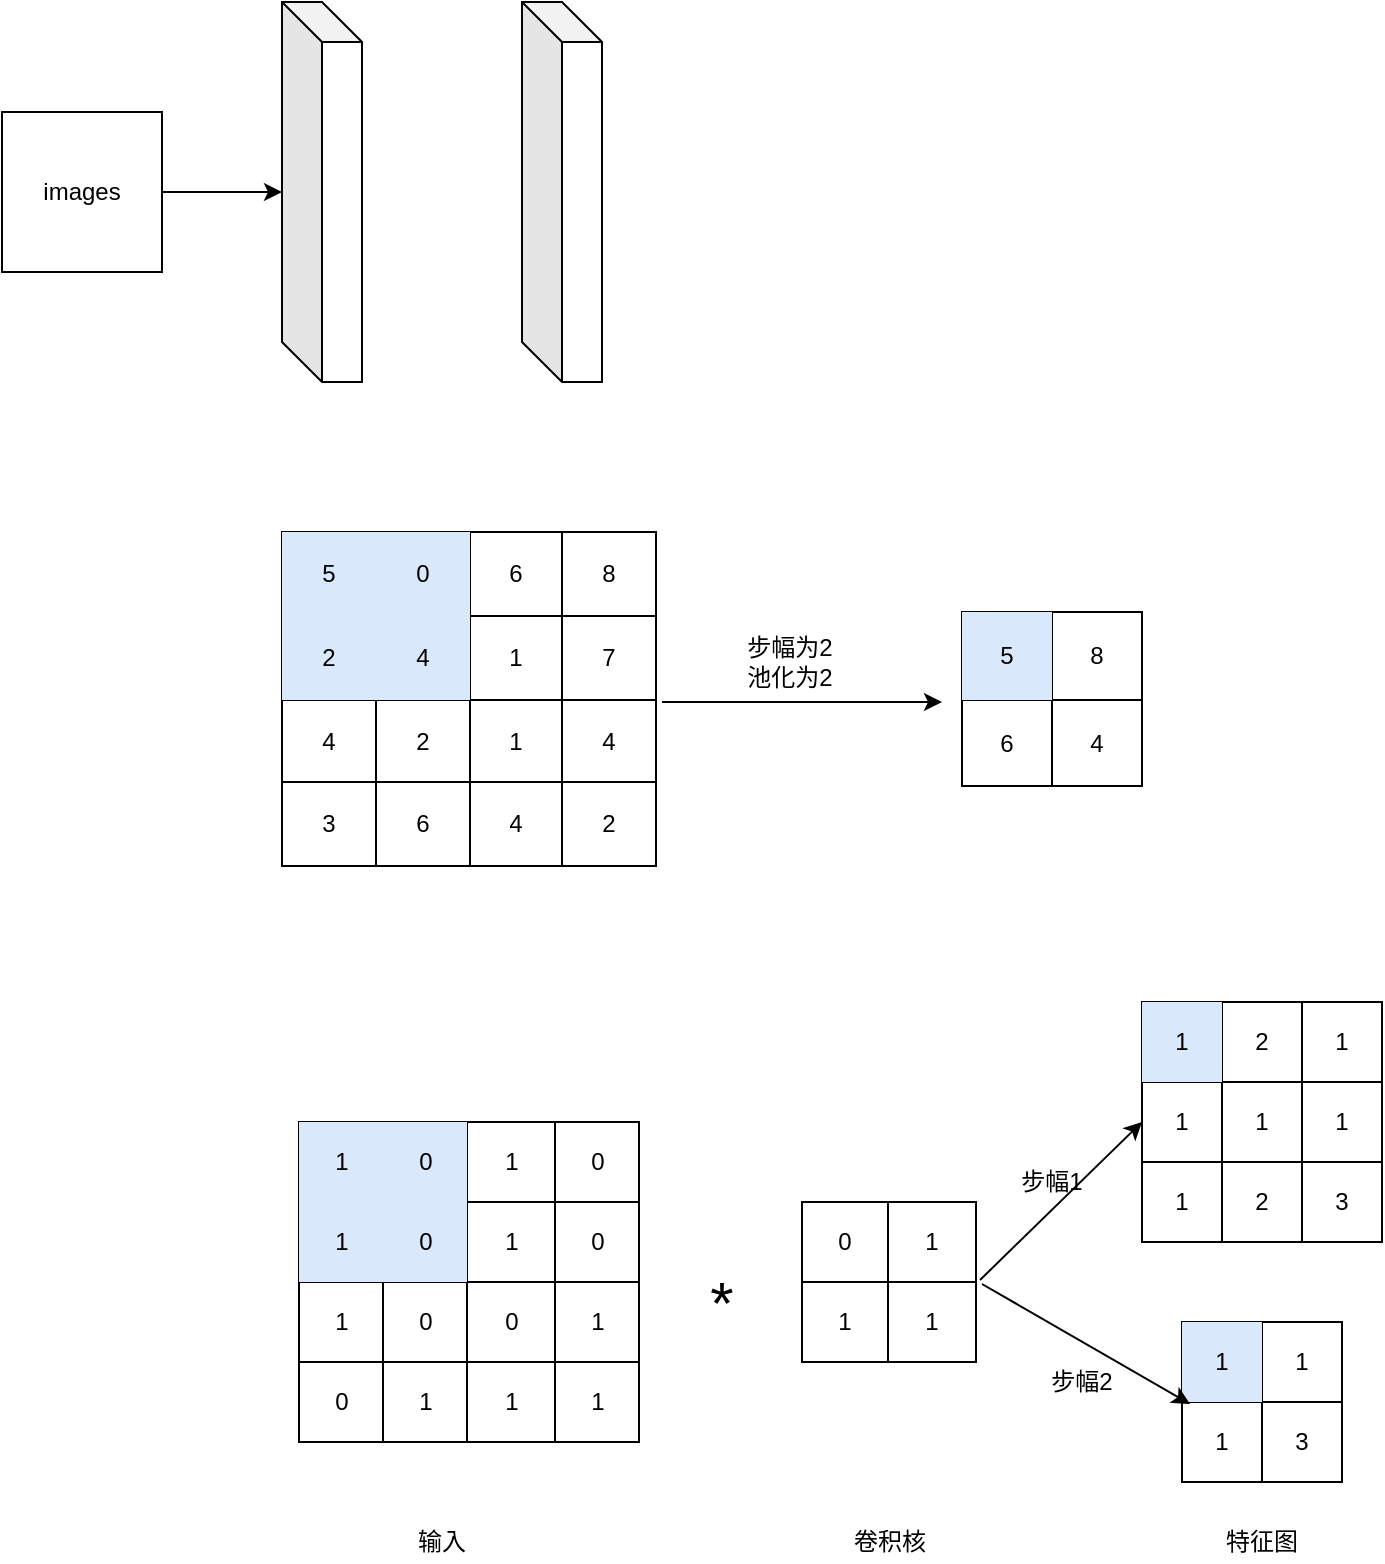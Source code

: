<mxfile version="14.6.6" type="github">
  <diagram id="D8NKPkmcu6wGCr2dgx6K" name="Page-1">
    <mxGraphModel dx="942" dy="624" grid="1" gridSize="10" guides="1" tooltips="1" connect="1" arrows="1" fold="1" page="1" pageScale="1" pageWidth="827" pageHeight="1169" math="0" shadow="0">
      <root>
        <mxCell id="0" />
        <mxCell id="1" parent="0" />
        <mxCell id="2i0SkZTzkGKYEWNCyZpg-1" value="" style="shape=cube;whiteSpace=wrap;html=1;boundedLbl=1;backgroundOutline=1;darkOpacity=0.05;darkOpacity2=0.1;" vertex="1" parent="1">
          <mxGeometry x="160" y="200" width="40" height="190" as="geometry" />
        </mxCell>
        <mxCell id="2i0SkZTzkGKYEWNCyZpg-2" value="images" style="whiteSpace=wrap;html=1;aspect=fixed;" vertex="1" parent="1">
          <mxGeometry x="20" y="255" width="80" height="80" as="geometry" />
        </mxCell>
        <mxCell id="2i0SkZTzkGKYEWNCyZpg-3" value="" style="endArrow=classic;html=1;" edge="1" parent="1" source="2i0SkZTzkGKYEWNCyZpg-2" target="2i0SkZTzkGKYEWNCyZpg-1">
          <mxGeometry width="50" height="50" relative="1" as="geometry">
            <mxPoint x="110" y="350" as="sourcePoint" />
            <mxPoint x="160" y="300" as="targetPoint" />
          </mxGeometry>
        </mxCell>
        <mxCell id="2i0SkZTzkGKYEWNCyZpg-4" value="" style="shape=cube;whiteSpace=wrap;html=1;boundedLbl=1;backgroundOutline=1;darkOpacity=0.05;darkOpacity2=0.1;" vertex="1" parent="1">
          <mxGeometry x="280" y="200" width="40" height="190" as="geometry" />
        </mxCell>
        <mxCell id="2i0SkZTzkGKYEWNCyZpg-5" value="" style="shape=table;html=1;whiteSpace=wrap;startSize=0;container=1;collapsible=0;childLayout=tableLayout;" vertex="1" parent="1">
          <mxGeometry x="160" y="465" width="187" height="167" as="geometry" />
        </mxCell>
        <mxCell id="2i0SkZTzkGKYEWNCyZpg-38" style="shape=partialRectangle;html=1;whiteSpace=wrap;collapsible=0;dropTarget=0;pointerEvents=0;fillColor=none;top=0;left=0;bottom=0;right=0;points=[[0,0.5],[1,0.5]];portConstraint=eastwest;" vertex="1" parent="2i0SkZTzkGKYEWNCyZpg-5">
          <mxGeometry width="187" height="42" as="geometry" />
        </mxCell>
        <mxCell id="2i0SkZTzkGKYEWNCyZpg-39" value="5" style="shape=partialRectangle;html=1;whiteSpace=wrap;connectable=0;fillColor=#dae8fc;top=0;left=0;bottom=0;right=0;overflow=hidden;strokeColor=#6c8ebf;" vertex="1" parent="2i0SkZTzkGKYEWNCyZpg-38">
          <mxGeometry width="47" height="42" as="geometry" />
        </mxCell>
        <mxCell id="2i0SkZTzkGKYEWNCyZpg-40" value="0" style="shape=partialRectangle;html=1;whiteSpace=wrap;connectable=0;fillColor=#dae8fc;top=0;left=0;bottom=0;right=0;overflow=hidden;strokeColor=#6c8ebf;" vertex="1" parent="2i0SkZTzkGKYEWNCyZpg-38">
          <mxGeometry x="47" width="47" height="42" as="geometry" />
        </mxCell>
        <mxCell id="2i0SkZTzkGKYEWNCyZpg-41" value="6" style="shape=partialRectangle;html=1;whiteSpace=wrap;connectable=0;fillColor=none;top=0;left=0;bottom=0;right=0;overflow=hidden;" vertex="1" parent="2i0SkZTzkGKYEWNCyZpg-38">
          <mxGeometry x="94" width="46" height="42" as="geometry" />
        </mxCell>
        <mxCell id="2i0SkZTzkGKYEWNCyZpg-42" value="8" style="shape=partialRectangle;html=1;whiteSpace=wrap;connectable=0;fillColor=none;top=0;left=0;bottom=0;right=0;overflow=hidden;" vertex="1" parent="2i0SkZTzkGKYEWNCyZpg-38">
          <mxGeometry x="140" width="47" height="42" as="geometry" />
        </mxCell>
        <mxCell id="2i0SkZTzkGKYEWNCyZpg-10" value="" style="shape=partialRectangle;html=1;whiteSpace=wrap;collapsible=0;dropTarget=0;pointerEvents=0;fillColor=none;top=0;left=0;bottom=0;right=0;points=[[0,0.5],[1,0.5]];portConstraint=eastwest;" vertex="1" parent="2i0SkZTzkGKYEWNCyZpg-5">
          <mxGeometry y="42" width="187" height="42" as="geometry" />
        </mxCell>
        <mxCell id="2i0SkZTzkGKYEWNCyZpg-32" value="2" style="shape=partialRectangle;html=1;whiteSpace=wrap;connectable=0;fillColor=#dae8fc;top=0;left=0;bottom=0;right=0;overflow=hidden;strokeColor=#6c8ebf;" vertex="1" parent="2i0SkZTzkGKYEWNCyZpg-10">
          <mxGeometry width="47" height="42" as="geometry" />
        </mxCell>
        <mxCell id="2i0SkZTzkGKYEWNCyZpg-11" value="4" style="shape=partialRectangle;html=1;whiteSpace=wrap;connectable=0;fillColor=#dae8fc;top=0;left=0;bottom=0;right=0;overflow=hidden;strokeColor=#6c8ebf;" vertex="1" parent="2i0SkZTzkGKYEWNCyZpg-10">
          <mxGeometry x="47" width="47" height="42" as="geometry" />
        </mxCell>
        <mxCell id="2i0SkZTzkGKYEWNCyZpg-12" value="1" style="shape=partialRectangle;html=1;whiteSpace=wrap;connectable=0;fillColor=none;top=0;left=0;bottom=0;right=0;overflow=hidden;" vertex="1" parent="2i0SkZTzkGKYEWNCyZpg-10">
          <mxGeometry x="94" width="46" height="42" as="geometry" />
        </mxCell>
        <mxCell id="2i0SkZTzkGKYEWNCyZpg-13" value="7" style="shape=partialRectangle;html=1;whiteSpace=wrap;connectable=0;fillColor=none;top=0;left=0;bottom=0;right=0;overflow=hidden;" vertex="1" parent="2i0SkZTzkGKYEWNCyZpg-10">
          <mxGeometry x="140" width="47" height="42" as="geometry" />
        </mxCell>
        <mxCell id="2i0SkZTzkGKYEWNCyZpg-14" value="" style="shape=partialRectangle;html=1;whiteSpace=wrap;collapsible=0;dropTarget=0;pointerEvents=0;fillColor=none;top=0;left=0;bottom=0;right=0;points=[[0,0.5],[1,0.5]];portConstraint=eastwest;" vertex="1" parent="2i0SkZTzkGKYEWNCyZpg-5">
          <mxGeometry y="84" width="187" height="41" as="geometry" />
        </mxCell>
        <mxCell id="2i0SkZTzkGKYEWNCyZpg-33" value="4" style="shape=partialRectangle;html=1;whiteSpace=wrap;connectable=0;fillColor=none;top=0;left=0;bottom=0;right=0;overflow=hidden;" vertex="1" parent="2i0SkZTzkGKYEWNCyZpg-14">
          <mxGeometry width="47" height="41" as="geometry" />
        </mxCell>
        <mxCell id="2i0SkZTzkGKYEWNCyZpg-15" value="2" style="shape=partialRectangle;html=1;whiteSpace=wrap;connectable=0;fillColor=none;top=0;left=0;bottom=0;right=0;overflow=hidden;" vertex="1" parent="2i0SkZTzkGKYEWNCyZpg-14">
          <mxGeometry x="47" width="47" height="41" as="geometry" />
        </mxCell>
        <mxCell id="2i0SkZTzkGKYEWNCyZpg-16" value="1" style="shape=partialRectangle;html=1;whiteSpace=wrap;connectable=0;fillColor=none;top=0;left=0;bottom=0;right=0;overflow=hidden;" vertex="1" parent="2i0SkZTzkGKYEWNCyZpg-14">
          <mxGeometry x="94" width="46" height="41" as="geometry" />
        </mxCell>
        <mxCell id="2i0SkZTzkGKYEWNCyZpg-17" value="4" style="shape=partialRectangle;html=1;whiteSpace=wrap;connectable=0;fillColor=none;top=0;left=0;bottom=0;right=0;overflow=hidden;" vertex="1" parent="2i0SkZTzkGKYEWNCyZpg-14">
          <mxGeometry x="140" width="47" height="41" as="geometry" />
        </mxCell>
        <mxCell id="2i0SkZTzkGKYEWNCyZpg-6" value="" style="shape=partialRectangle;html=1;whiteSpace=wrap;collapsible=0;dropTarget=0;pointerEvents=0;fillColor=none;top=0;left=0;bottom=0;right=0;points=[[0,0.5],[1,0.5]];portConstraint=eastwest;" vertex="1" parent="2i0SkZTzkGKYEWNCyZpg-5">
          <mxGeometry y="125" width="187" height="42" as="geometry" />
        </mxCell>
        <mxCell id="2i0SkZTzkGKYEWNCyZpg-34" value="3" style="shape=partialRectangle;html=1;whiteSpace=wrap;connectable=0;fillColor=none;top=0;left=0;bottom=0;right=0;overflow=hidden;" vertex="1" parent="2i0SkZTzkGKYEWNCyZpg-6">
          <mxGeometry width="47" height="42" as="geometry" />
        </mxCell>
        <mxCell id="2i0SkZTzkGKYEWNCyZpg-7" value="6" style="shape=partialRectangle;html=1;whiteSpace=wrap;connectable=0;fillColor=none;top=0;left=0;bottom=0;right=0;overflow=hidden;" vertex="1" parent="2i0SkZTzkGKYEWNCyZpg-6">
          <mxGeometry x="47" width="47" height="42" as="geometry" />
        </mxCell>
        <mxCell id="2i0SkZTzkGKYEWNCyZpg-8" value="4" style="shape=partialRectangle;html=1;whiteSpace=wrap;connectable=0;fillColor=none;top=0;left=0;bottom=0;right=0;overflow=hidden;" vertex="1" parent="2i0SkZTzkGKYEWNCyZpg-6">
          <mxGeometry x="94" width="46" height="42" as="geometry" />
        </mxCell>
        <mxCell id="2i0SkZTzkGKYEWNCyZpg-9" value="2" style="shape=partialRectangle;html=1;whiteSpace=wrap;connectable=0;fillColor=none;top=0;left=0;bottom=0;right=0;overflow=hidden;" vertex="1" parent="2i0SkZTzkGKYEWNCyZpg-6">
          <mxGeometry x="140" width="47" height="42" as="geometry" />
        </mxCell>
        <mxCell id="2i0SkZTzkGKYEWNCyZpg-43" value="" style="endArrow=classic;html=1;exitX=1.016;exitY=0.024;exitDx=0;exitDy=0;exitPerimeter=0;" edge="1" parent="1" source="2i0SkZTzkGKYEWNCyZpg-14">
          <mxGeometry width="50" height="50" relative="1" as="geometry">
            <mxPoint x="390" y="570" as="sourcePoint" />
            <mxPoint x="490" y="550" as="targetPoint" />
          </mxGeometry>
        </mxCell>
        <mxCell id="2i0SkZTzkGKYEWNCyZpg-44" value="" style="shape=table;html=1;whiteSpace=wrap;startSize=0;container=1;collapsible=0;childLayout=tableLayout;" vertex="1" parent="1">
          <mxGeometry x="500" y="505" width="90" height="87" as="geometry" />
        </mxCell>
        <mxCell id="2i0SkZTzkGKYEWNCyZpg-45" value="" style="shape=partialRectangle;html=1;whiteSpace=wrap;collapsible=0;dropTarget=0;pointerEvents=0;fillColor=none;top=0;left=0;bottom=0;right=0;points=[[0,0.5],[1,0.5]];portConstraint=eastwest;" vertex="1" parent="2i0SkZTzkGKYEWNCyZpg-44">
          <mxGeometry width="90" height="44" as="geometry" />
        </mxCell>
        <mxCell id="2i0SkZTzkGKYEWNCyZpg-46" value="5" style="shape=partialRectangle;html=1;whiteSpace=wrap;connectable=0;fillColor=#dae8fc;top=0;left=0;bottom=0;right=0;overflow=hidden;strokeColor=#6c8ebf;" vertex="1" parent="2i0SkZTzkGKYEWNCyZpg-45">
          <mxGeometry width="45" height="44" as="geometry" />
        </mxCell>
        <mxCell id="2i0SkZTzkGKYEWNCyZpg-47" value="8" style="shape=partialRectangle;html=1;whiteSpace=wrap;connectable=0;fillColor=none;top=0;left=0;bottom=0;right=0;overflow=hidden;" vertex="1" parent="2i0SkZTzkGKYEWNCyZpg-45">
          <mxGeometry x="45" width="45" height="44" as="geometry" />
        </mxCell>
        <mxCell id="2i0SkZTzkGKYEWNCyZpg-49" value="" style="shape=partialRectangle;html=1;whiteSpace=wrap;collapsible=0;dropTarget=0;pointerEvents=0;fillColor=none;top=0;left=0;bottom=0;right=0;points=[[0,0.5],[1,0.5]];portConstraint=eastwest;" vertex="1" parent="2i0SkZTzkGKYEWNCyZpg-44">
          <mxGeometry y="44" width="90" height="43" as="geometry" />
        </mxCell>
        <mxCell id="2i0SkZTzkGKYEWNCyZpg-50" value="6" style="shape=partialRectangle;html=1;whiteSpace=wrap;connectable=0;fillColor=none;top=0;left=0;bottom=0;right=0;overflow=hidden;" vertex="1" parent="2i0SkZTzkGKYEWNCyZpg-49">
          <mxGeometry width="45" height="43" as="geometry" />
        </mxCell>
        <mxCell id="2i0SkZTzkGKYEWNCyZpg-51" value="4" style="shape=partialRectangle;html=1;whiteSpace=wrap;connectable=0;fillColor=none;top=0;left=0;bottom=0;right=0;overflow=hidden;" vertex="1" parent="2i0SkZTzkGKYEWNCyZpg-49">
          <mxGeometry x="45" width="45" height="43" as="geometry" />
        </mxCell>
        <mxCell id="2i0SkZTzkGKYEWNCyZpg-57" value="步幅为2&lt;br&gt;池化为2" style="text;html=1;strokeColor=none;fillColor=none;align=center;verticalAlign=middle;whiteSpace=wrap;rounded=0;" vertex="1" parent="1">
          <mxGeometry x="382" y="520" width="64" height="20" as="geometry" />
        </mxCell>
        <mxCell id="2i0SkZTzkGKYEWNCyZpg-58" value="" style="shape=table;html=1;whiteSpace=wrap;startSize=0;container=1;collapsible=0;childLayout=tableLayout;" vertex="1" parent="1">
          <mxGeometry x="168.5" y="760" width="170" height="160" as="geometry" />
        </mxCell>
        <mxCell id="2i0SkZTzkGKYEWNCyZpg-59" value="" style="shape=partialRectangle;html=1;whiteSpace=wrap;collapsible=0;dropTarget=0;pointerEvents=0;fillColor=none;top=0;left=0;bottom=0;right=0;points=[[0,0.5],[1,0.5]];portConstraint=eastwest;" vertex="1" parent="2i0SkZTzkGKYEWNCyZpg-58">
          <mxGeometry width="170" height="40" as="geometry" />
        </mxCell>
        <mxCell id="2i0SkZTzkGKYEWNCyZpg-71" value="1" style="shape=partialRectangle;html=1;whiteSpace=wrap;connectable=0;fillColor=#dae8fc;top=0;left=0;bottom=0;right=0;overflow=hidden;strokeColor=#6c8ebf;" vertex="1" parent="2i0SkZTzkGKYEWNCyZpg-59">
          <mxGeometry width="42" height="40" as="geometry" />
        </mxCell>
        <mxCell id="2i0SkZTzkGKYEWNCyZpg-60" value="0" style="shape=partialRectangle;html=1;whiteSpace=wrap;connectable=0;fillColor=#dae8fc;top=0;left=0;bottom=0;right=0;overflow=hidden;strokeColor=#6c8ebf;" vertex="1" parent="2i0SkZTzkGKYEWNCyZpg-59">
          <mxGeometry x="42" width="42" height="40" as="geometry" />
        </mxCell>
        <mxCell id="2i0SkZTzkGKYEWNCyZpg-61" value="1" style="shape=partialRectangle;html=1;whiteSpace=wrap;connectable=0;fillColor=none;top=0;left=0;bottom=0;right=0;overflow=hidden;" vertex="1" parent="2i0SkZTzkGKYEWNCyZpg-59">
          <mxGeometry x="84" width="44" height="40" as="geometry" />
        </mxCell>
        <mxCell id="2i0SkZTzkGKYEWNCyZpg-62" value="0" style="shape=partialRectangle;html=1;whiteSpace=wrap;connectable=0;fillColor=none;top=0;left=0;bottom=0;right=0;overflow=hidden;" vertex="1" parent="2i0SkZTzkGKYEWNCyZpg-59">
          <mxGeometry x="128" width="42" height="40" as="geometry" />
        </mxCell>
        <mxCell id="2i0SkZTzkGKYEWNCyZpg-63" value="" style="shape=partialRectangle;html=1;whiteSpace=wrap;collapsible=0;dropTarget=0;pointerEvents=0;fillColor=none;top=0;left=0;bottom=0;right=0;points=[[0,0.5],[1,0.5]];portConstraint=eastwest;" vertex="1" parent="2i0SkZTzkGKYEWNCyZpg-58">
          <mxGeometry y="40" width="170" height="40" as="geometry" />
        </mxCell>
        <mxCell id="2i0SkZTzkGKYEWNCyZpg-72" value="1" style="shape=partialRectangle;html=1;whiteSpace=wrap;connectable=0;fillColor=#dae8fc;top=0;left=0;bottom=0;right=0;overflow=hidden;strokeColor=#6c8ebf;" vertex="1" parent="2i0SkZTzkGKYEWNCyZpg-63">
          <mxGeometry width="42" height="40" as="geometry" />
        </mxCell>
        <mxCell id="2i0SkZTzkGKYEWNCyZpg-64" value="0" style="shape=partialRectangle;html=1;whiteSpace=wrap;connectable=0;fillColor=#dae8fc;top=0;left=0;bottom=0;right=0;overflow=hidden;strokeColor=#6c8ebf;" vertex="1" parent="2i0SkZTzkGKYEWNCyZpg-63">
          <mxGeometry x="42" width="42" height="40" as="geometry" />
        </mxCell>
        <mxCell id="2i0SkZTzkGKYEWNCyZpg-65" value="1" style="shape=partialRectangle;html=1;whiteSpace=wrap;connectable=0;fillColor=none;top=0;left=0;bottom=0;right=0;overflow=hidden;" vertex="1" parent="2i0SkZTzkGKYEWNCyZpg-63">
          <mxGeometry x="84" width="44" height="40" as="geometry" />
        </mxCell>
        <mxCell id="2i0SkZTzkGKYEWNCyZpg-66" value="0" style="shape=partialRectangle;html=1;whiteSpace=wrap;connectable=0;fillColor=none;top=0;left=0;bottom=0;right=0;overflow=hidden;" vertex="1" parent="2i0SkZTzkGKYEWNCyZpg-63">
          <mxGeometry x="128" width="42" height="40" as="geometry" />
        </mxCell>
        <mxCell id="2i0SkZTzkGKYEWNCyZpg-67" value="" style="shape=partialRectangle;html=1;whiteSpace=wrap;collapsible=0;dropTarget=0;pointerEvents=0;fillColor=none;top=0;left=0;bottom=0;right=0;points=[[0,0.5],[1,0.5]];portConstraint=eastwest;" vertex="1" parent="2i0SkZTzkGKYEWNCyZpg-58">
          <mxGeometry y="80" width="170" height="40" as="geometry" />
        </mxCell>
        <mxCell id="2i0SkZTzkGKYEWNCyZpg-73" value="1" style="shape=partialRectangle;html=1;whiteSpace=wrap;connectable=0;fillColor=none;top=0;left=0;bottom=0;right=0;overflow=hidden;" vertex="1" parent="2i0SkZTzkGKYEWNCyZpg-67">
          <mxGeometry width="42" height="40" as="geometry" />
        </mxCell>
        <mxCell id="2i0SkZTzkGKYEWNCyZpg-68" value="0" style="shape=partialRectangle;html=1;whiteSpace=wrap;connectable=0;fillColor=none;top=0;left=0;bottom=0;right=0;overflow=hidden;" vertex="1" parent="2i0SkZTzkGKYEWNCyZpg-67">
          <mxGeometry x="42" width="42" height="40" as="geometry" />
        </mxCell>
        <mxCell id="2i0SkZTzkGKYEWNCyZpg-69" value="0" style="shape=partialRectangle;html=1;whiteSpace=wrap;connectable=0;fillColor=none;top=0;left=0;bottom=0;right=0;overflow=hidden;" vertex="1" parent="2i0SkZTzkGKYEWNCyZpg-67">
          <mxGeometry x="84" width="44" height="40" as="geometry" />
        </mxCell>
        <mxCell id="2i0SkZTzkGKYEWNCyZpg-70" value="1" style="shape=partialRectangle;html=1;whiteSpace=wrap;connectable=0;fillColor=none;top=0;left=0;bottom=0;right=0;overflow=hidden;" vertex="1" parent="2i0SkZTzkGKYEWNCyZpg-67">
          <mxGeometry x="128" width="42" height="40" as="geometry" />
        </mxCell>
        <mxCell id="2i0SkZTzkGKYEWNCyZpg-74" style="shape=partialRectangle;html=1;whiteSpace=wrap;collapsible=0;dropTarget=0;pointerEvents=0;fillColor=none;top=0;left=0;bottom=0;right=0;points=[[0,0.5],[1,0.5]];portConstraint=eastwest;" vertex="1" parent="2i0SkZTzkGKYEWNCyZpg-58">
          <mxGeometry y="120" width="170" height="40" as="geometry" />
        </mxCell>
        <mxCell id="2i0SkZTzkGKYEWNCyZpg-75" value="0" style="shape=partialRectangle;html=1;whiteSpace=wrap;connectable=0;fillColor=none;top=0;left=0;bottom=0;right=0;overflow=hidden;" vertex="1" parent="2i0SkZTzkGKYEWNCyZpg-74">
          <mxGeometry width="42" height="40" as="geometry" />
        </mxCell>
        <mxCell id="2i0SkZTzkGKYEWNCyZpg-76" value="1" style="shape=partialRectangle;html=1;whiteSpace=wrap;connectable=0;fillColor=none;top=0;left=0;bottom=0;right=0;overflow=hidden;" vertex="1" parent="2i0SkZTzkGKYEWNCyZpg-74">
          <mxGeometry x="42" width="42" height="40" as="geometry" />
        </mxCell>
        <mxCell id="2i0SkZTzkGKYEWNCyZpg-77" value="1" style="shape=partialRectangle;html=1;whiteSpace=wrap;connectable=0;fillColor=none;top=0;left=0;bottom=0;right=0;overflow=hidden;" vertex="1" parent="2i0SkZTzkGKYEWNCyZpg-74">
          <mxGeometry x="84" width="44" height="40" as="geometry" />
        </mxCell>
        <mxCell id="2i0SkZTzkGKYEWNCyZpg-78" value="1" style="shape=partialRectangle;html=1;whiteSpace=wrap;connectable=0;fillColor=none;top=0;left=0;bottom=0;right=0;overflow=hidden;" vertex="1" parent="2i0SkZTzkGKYEWNCyZpg-74">
          <mxGeometry x="128" width="42" height="40" as="geometry" />
        </mxCell>
        <mxCell id="2i0SkZTzkGKYEWNCyZpg-79" value="" style="shape=table;html=1;whiteSpace=wrap;startSize=0;container=1;collapsible=0;childLayout=tableLayout;" vertex="1" parent="1">
          <mxGeometry x="420" y="800" width="87" height="80" as="geometry" />
        </mxCell>
        <mxCell id="2i0SkZTzkGKYEWNCyZpg-80" value="" style="shape=partialRectangle;html=1;whiteSpace=wrap;collapsible=0;dropTarget=0;pointerEvents=0;fillColor=none;top=0;left=0;bottom=0;right=0;points=[[0,0.5],[1,0.5]];portConstraint=eastwest;" vertex="1" parent="2i0SkZTzkGKYEWNCyZpg-79">
          <mxGeometry width="87" height="40" as="geometry" />
        </mxCell>
        <mxCell id="2i0SkZTzkGKYEWNCyZpg-81" value="0" style="shape=partialRectangle;html=1;whiteSpace=wrap;connectable=0;fillColor=none;top=0;left=0;bottom=0;right=0;overflow=hidden;" vertex="1" parent="2i0SkZTzkGKYEWNCyZpg-80">
          <mxGeometry width="43" height="40" as="geometry" />
        </mxCell>
        <mxCell id="2i0SkZTzkGKYEWNCyZpg-82" value="1" style="shape=partialRectangle;html=1;whiteSpace=wrap;connectable=0;fillColor=none;top=0;left=0;bottom=0;right=0;overflow=hidden;" vertex="1" parent="2i0SkZTzkGKYEWNCyZpg-80">
          <mxGeometry x="43" width="44" height="40" as="geometry" />
        </mxCell>
        <mxCell id="2i0SkZTzkGKYEWNCyZpg-84" value="" style="shape=partialRectangle;html=1;whiteSpace=wrap;collapsible=0;dropTarget=0;pointerEvents=0;fillColor=none;top=0;left=0;bottom=0;right=0;points=[[0,0.5],[1,0.5]];portConstraint=eastwest;" vertex="1" parent="2i0SkZTzkGKYEWNCyZpg-79">
          <mxGeometry y="40" width="87" height="40" as="geometry" />
        </mxCell>
        <mxCell id="2i0SkZTzkGKYEWNCyZpg-85" value="1" style="shape=partialRectangle;html=1;whiteSpace=wrap;connectable=0;fillColor=none;top=0;left=0;bottom=0;right=0;overflow=hidden;" vertex="1" parent="2i0SkZTzkGKYEWNCyZpg-84">
          <mxGeometry width="43" height="40" as="geometry" />
        </mxCell>
        <mxCell id="2i0SkZTzkGKYEWNCyZpg-86" value="1" style="shape=partialRectangle;html=1;whiteSpace=wrap;connectable=0;fillColor=none;top=0;left=0;bottom=0;right=0;overflow=hidden;" vertex="1" parent="2i0SkZTzkGKYEWNCyZpg-84">
          <mxGeometry x="43" width="44" height="40" as="geometry" />
        </mxCell>
        <mxCell id="2i0SkZTzkGKYEWNCyZpg-92" value="&lt;font style=&quot;font-size: 30px&quot;&gt;*&lt;/font&gt;" style="text;html=1;strokeColor=none;fillColor=none;align=center;verticalAlign=middle;whiteSpace=wrap;rounded=0;" vertex="1" parent="1">
          <mxGeometry x="360" y="840" width="40" height="20" as="geometry" />
        </mxCell>
        <mxCell id="2i0SkZTzkGKYEWNCyZpg-94" value="" style="shape=table;html=1;whiteSpace=wrap;startSize=0;container=1;collapsible=0;childLayout=tableLayout;" vertex="1" parent="1">
          <mxGeometry x="590" y="700" width="120" height="120" as="geometry" />
        </mxCell>
        <mxCell id="2i0SkZTzkGKYEWNCyZpg-95" value="" style="shape=partialRectangle;html=1;whiteSpace=wrap;collapsible=0;dropTarget=0;pointerEvents=0;fillColor=none;top=0;left=0;bottom=0;right=0;points=[[0,0.5],[1,0.5]];portConstraint=eastwest;" vertex="1" parent="2i0SkZTzkGKYEWNCyZpg-94">
          <mxGeometry width="120" height="40" as="geometry" />
        </mxCell>
        <mxCell id="2i0SkZTzkGKYEWNCyZpg-96" value="1" style="shape=partialRectangle;html=1;whiteSpace=wrap;connectable=0;fillColor=#dae8fc;top=0;left=0;bottom=0;right=0;overflow=hidden;strokeColor=#6c8ebf;" vertex="1" parent="2i0SkZTzkGKYEWNCyZpg-95">
          <mxGeometry width="40" height="40" as="geometry" />
        </mxCell>
        <mxCell id="2i0SkZTzkGKYEWNCyZpg-97" value="2" style="shape=partialRectangle;html=1;whiteSpace=wrap;connectable=0;fillColor=none;top=0;left=0;bottom=0;right=0;overflow=hidden;" vertex="1" parent="2i0SkZTzkGKYEWNCyZpg-95">
          <mxGeometry x="40" width="40" height="40" as="geometry" />
        </mxCell>
        <mxCell id="2i0SkZTzkGKYEWNCyZpg-98" value="1" style="shape=partialRectangle;html=1;whiteSpace=wrap;connectable=0;fillColor=none;top=0;left=0;bottom=0;right=0;overflow=hidden;" vertex="1" parent="2i0SkZTzkGKYEWNCyZpg-95">
          <mxGeometry x="80" width="40" height="40" as="geometry" />
        </mxCell>
        <mxCell id="2i0SkZTzkGKYEWNCyZpg-99" value="" style="shape=partialRectangle;html=1;whiteSpace=wrap;collapsible=0;dropTarget=0;pointerEvents=0;fillColor=none;top=0;left=0;bottom=0;right=0;points=[[0,0.5],[1,0.5]];portConstraint=eastwest;" vertex="1" parent="2i0SkZTzkGKYEWNCyZpg-94">
          <mxGeometry y="40" width="120" height="40" as="geometry" />
        </mxCell>
        <mxCell id="2i0SkZTzkGKYEWNCyZpg-100" value="1" style="shape=partialRectangle;html=1;whiteSpace=wrap;connectable=0;fillColor=none;top=0;left=0;bottom=0;right=0;overflow=hidden;" vertex="1" parent="2i0SkZTzkGKYEWNCyZpg-99">
          <mxGeometry width="40" height="40" as="geometry" />
        </mxCell>
        <mxCell id="2i0SkZTzkGKYEWNCyZpg-101" value="1" style="shape=partialRectangle;html=1;whiteSpace=wrap;connectable=0;fillColor=none;top=0;left=0;bottom=0;right=0;overflow=hidden;" vertex="1" parent="2i0SkZTzkGKYEWNCyZpg-99">
          <mxGeometry x="40" width="40" height="40" as="geometry" />
        </mxCell>
        <mxCell id="2i0SkZTzkGKYEWNCyZpg-102" value="1" style="shape=partialRectangle;html=1;whiteSpace=wrap;connectable=0;fillColor=none;top=0;left=0;bottom=0;right=0;overflow=hidden;" vertex="1" parent="2i0SkZTzkGKYEWNCyZpg-99">
          <mxGeometry x="80" width="40" height="40" as="geometry" />
        </mxCell>
        <mxCell id="2i0SkZTzkGKYEWNCyZpg-103" value="" style="shape=partialRectangle;html=1;whiteSpace=wrap;collapsible=0;dropTarget=0;pointerEvents=0;fillColor=none;top=0;left=0;bottom=0;right=0;points=[[0,0.5],[1,0.5]];portConstraint=eastwest;" vertex="1" parent="2i0SkZTzkGKYEWNCyZpg-94">
          <mxGeometry y="80" width="120" height="40" as="geometry" />
        </mxCell>
        <mxCell id="2i0SkZTzkGKYEWNCyZpg-104" value="1" style="shape=partialRectangle;html=1;whiteSpace=wrap;connectable=0;fillColor=none;top=0;left=0;bottom=0;right=0;overflow=hidden;" vertex="1" parent="2i0SkZTzkGKYEWNCyZpg-103">
          <mxGeometry width="40" height="40" as="geometry" />
        </mxCell>
        <mxCell id="2i0SkZTzkGKYEWNCyZpg-105" value="2" style="shape=partialRectangle;html=1;whiteSpace=wrap;connectable=0;fillColor=none;top=0;left=0;bottom=0;right=0;overflow=hidden;" vertex="1" parent="2i0SkZTzkGKYEWNCyZpg-103">
          <mxGeometry x="40" width="40" height="40" as="geometry" />
        </mxCell>
        <mxCell id="2i0SkZTzkGKYEWNCyZpg-106" value="3" style="shape=partialRectangle;html=1;whiteSpace=wrap;connectable=0;fillColor=none;top=0;left=0;bottom=0;right=0;overflow=hidden;" vertex="1" parent="2i0SkZTzkGKYEWNCyZpg-103">
          <mxGeometry x="80" width="40" height="40" as="geometry" />
        </mxCell>
        <mxCell id="2i0SkZTzkGKYEWNCyZpg-107" value="" style="endArrow=classic;html=1;exitX=1.023;exitY=-0.025;exitDx=0;exitDy=0;exitPerimeter=0;entryX=0;entryY=0.5;entryDx=0;entryDy=0;" edge="1" parent="1" source="2i0SkZTzkGKYEWNCyZpg-84" target="2i0SkZTzkGKYEWNCyZpg-99">
          <mxGeometry width="50" height="50" relative="1" as="geometry">
            <mxPoint x="520" y="840" as="sourcePoint" />
            <mxPoint x="570" y="790" as="targetPoint" />
          </mxGeometry>
        </mxCell>
        <mxCell id="2i0SkZTzkGKYEWNCyZpg-108" value="" style="shape=table;html=1;whiteSpace=wrap;startSize=0;container=1;collapsible=0;childLayout=tableLayout;" vertex="1" parent="1">
          <mxGeometry x="610" y="860" width="80" height="80" as="geometry" />
        </mxCell>
        <mxCell id="2i0SkZTzkGKYEWNCyZpg-109" value="" style="shape=partialRectangle;html=1;whiteSpace=wrap;collapsible=0;dropTarget=0;pointerEvents=0;fillColor=none;top=0;left=0;bottom=0;right=0;points=[[0,0.5],[1,0.5]];portConstraint=eastwest;" vertex="1" parent="2i0SkZTzkGKYEWNCyZpg-108">
          <mxGeometry width="80" height="40" as="geometry" />
        </mxCell>
        <mxCell id="2i0SkZTzkGKYEWNCyZpg-110" value="1" style="shape=partialRectangle;html=1;whiteSpace=wrap;connectable=0;fillColor=#dae8fc;top=0;left=0;bottom=0;right=0;overflow=hidden;strokeColor=#6c8ebf;" vertex="1" parent="2i0SkZTzkGKYEWNCyZpg-109">
          <mxGeometry width="40" height="40" as="geometry" />
        </mxCell>
        <mxCell id="2i0SkZTzkGKYEWNCyZpg-111" value="1" style="shape=partialRectangle;html=1;whiteSpace=wrap;connectable=0;fillColor=none;top=0;left=0;bottom=0;right=0;overflow=hidden;" vertex="1" parent="2i0SkZTzkGKYEWNCyZpg-109">
          <mxGeometry x="40" width="40" height="40" as="geometry" />
        </mxCell>
        <mxCell id="2i0SkZTzkGKYEWNCyZpg-113" value="" style="shape=partialRectangle;html=1;whiteSpace=wrap;collapsible=0;dropTarget=0;pointerEvents=0;fillColor=none;top=0;left=0;bottom=0;right=0;points=[[0,0.5],[1,0.5]];portConstraint=eastwest;" vertex="1" parent="2i0SkZTzkGKYEWNCyZpg-108">
          <mxGeometry y="40" width="80" height="40" as="geometry" />
        </mxCell>
        <mxCell id="2i0SkZTzkGKYEWNCyZpg-114" value="1" style="shape=partialRectangle;html=1;whiteSpace=wrap;connectable=0;fillColor=none;top=0;left=0;bottom=0;right=0;overflow=hidden;" vertex="1" parent="2i0SkZTzkGKYEWNCyZpg-113">
          <mxGeometry width="40" height="40" as="geometry" />
        </mxCell>
        <mxCell id="2i0SkZTzkGKYEWNCyZpg-115" value="3" style="shape=partialRectangle;html=1;whiteSpace=wrap;connectable=0;fillColor=none;top=0;left=0;bottom=0;right=0;overflow=hidden;" vertex="1" parent="2i0SkZTzkGKYEWNCyZpg-113">
          <mxGeometry x="40" width="40" height="40" as="geometry" />
        </mxCell>
        <mxCell id="2i0SkZTzkGKYEWNCyZpg-121" value="" style="endArrow=classic;html=1;entryX=0.05;entryY=0.025;entryDx=0;entryDy=0;entryPerimeter=0;" edge="1" parent="1" target="2i0SkZTzkGKYEWNCyZpg-113">
          <mxGeometry width="50" height="50" relative="1" as="geometry">
            <mxPoint x="510" y="841" as="sourcePoint" />
            <mxPoint x="580" y="870" as="targetPoint" />
          </mxGeometry>
        </mxCell>
        <mxCell id="2i0SkZTzkGKYEWNCyZpg-122" value="步幅1" style="text;html=1;strokeColor=none;fillColor=none;align=center;verticalAlign=middle;whiteSpace=wrap;rounded=0;" vertex="1" parent="1">
          <mxGeometry x="525" y="780" width="40" height="20" as="geometry" />
        </mxCell>
        <mxCell id="2i0SkZTzkGKYEWNCyZpg-123" value="步幅2" style="text;html=1;strokeColor=none;fillColor=none;align=center;verticalAlign=middle;whiteSpace=wrap;rounded=0;" vertex="1" parent="1">
          <mxGeometry x="540" y="880" width="40" height="20" as="geometry" />
        </mxCell>
        <mxCell id="2i0SkZTzkGKYEWNCyZpg-124" value="输入" style="text;html=1;strokeColor=none;fillColor=none;align=center;verticalAlign=middle;whiteSpace=wrap;rounded=0;" vertex="1" parent="1">
          <mxGeometry x="220" y="960" width="40" height="20" as="geometry" />
        </mxCell>
        <mxCell id="2i0SkZTzkGKYEWNCyZpg-125" value="卷积核" style="text;html=1;strokeColor=none;fillColor=none;align=center;verticalAlign=middle;whiteSpace=wrap;rounded=0;" vertex="1" parent="1">
          <mxGeometry x="444" y="960" width="40" height="20" as="geometry" />
        </mxCell>
        <mxCell id="2i0SkZTzkGKYEWNCyZpg-126" value="特征图" style="text;html=1;strokeColor=none;fillColor=none;align=center;verticalAlign=middle;whiteSpace=wrap;rounded=0;" vertex="1" parent="1">
          <mxGeometry x="630" y="960" width="40" height="20" as="geometry" />
        </mxCell>
      </root>
    </mxGraphModel>
  </diagram>
</mxfile>
